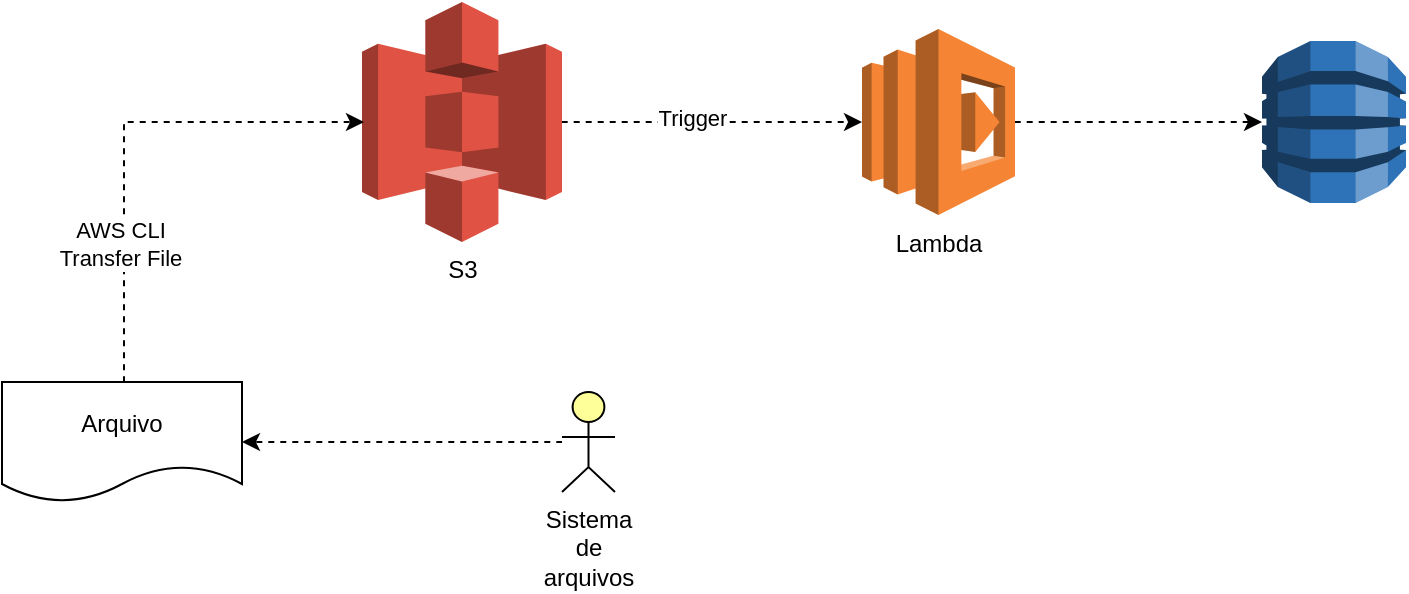<mxfile version="28.2.8">
  <diagram name="Page-1" id="aaaa8250-4180-3840-79b5-4cada1eebb92">
    <mxGraphModel dx="1489" dy="821" grid="1" gridSize="10" guides="1" tooltips="1" connect="1" arrows="1" fold="1" page="1" pageScale="1" pageWidth="1169" pageHeight="827" background="none" math="0" shadow="0">
      <root>
        <mxCell id="0" />
        <mxCell id="1" parent="0" />
        <mxCell id="PUYSzPVfOC1NRjp-dXGH-3" style="edgeStyle=orthogonalEdgeStyle;rounded=0;orthogonalLoop=1;jettySize=auto;html=1;dashed=1;flowAnimation=1;" edge="1" parent="1" source="PUYSzPVfOC1NRjp-dXGH-1" target="PUYSzPVfOC1NRjp-dXGH-2">
          <mxGeometry relative="1" as="geometry">
            <Array as="points">
              <mxPoint x="730" y="320" />
              <mxPoint x="730" y="320" />
            </Array>
          </mxGeometry>
        </mxCell>
        <mxCell id="PUYSzPVfOC1NRjp-dXGH-9" value="Trigger" style="edgeLabel;html=1;align=center;verticalAlign=middle;resizable=0;points=[];" vertex="1" connectable="0" parent="PUYSzPVfOC1NRjp-dXGH-3">
          <mxGeometry x="-0.137" y="2" relative="1" as="geometry">
            <mxPoint as="offset" />
          </mxGeometry>
        </mxCell>
        <mxCell id="PUYSzPVfOC1NRjp-dXGH-1" value="S3" style="outlineConnect=0;dashed=0;verticalLabelPosition=bottom;verticalAlign=top;align=center;html=1;shape=mxgraph.aws3.s3;fillColor=#E05243;gradientColor=none;" vertex="1" parent="1">
          <mxGeometry x="550" y="260" width="100" height="120" as="geometry" />
        </mxCell>
        <mxCell id="PUYSzPVfOC1NRjp-dXGH-11" style="edgeStyle=orthogonalEdgeStyle;rounded=0;orthogonalLoop=1;jettySize=auto;html=1;dashed=1;flowAnimation=1;" edge="1" parent="1" source="PUYSzPVfOC1NRjp-dXGH-2" target="PUYSzPVfOC1NRjp-dXGH-10">
          <mxGeometry relative="1" as="geometry" />
        </mxCell>
        <mxCell id="PUYSzPVfOC1NRjp-dXGH-2" value="Lambda" style="outlineConnect=0;dashed=0;verticalLabelPosition=bottom;verticalAlign=top;align=center;html=1;shape=mxgraph.aws3.lambda;fillColor=#F58534;gradientColor=none;" vertex="1" parent="1">
          <mxGeometry x="800" y="273.5" width="76.5" height="93" as="geometry" />
        </mxCell>
        <mxCell id="PUYSzPVfOC1NRjp-dXGH-7" style="edgeStyle=orthogonalEdgeStyle;rounded=0;orthogonalLoop=1;jettySize=auto;html=1;dashed=1;flowAnimation=1;" edge="1" parent="1">
          <mxGeometry relative="1" as="geometry">
            <mxPoint x="551" y="320" as="targetPoint" />
            <mxPoint x="431" y="450" as="sourcePoint" />
            <Array as="points">
              <mxPoint x="431" y="320" />
            </Array>
          </mxGeometry>
        </mxCell>
        <mxCell id="PUYSzPVfOC1NRjp-dXGH-8" value="AWS CLI&lt;div&gt;Transfer File&lt;/div&gt;" style="edgeLabel;html=1;align=center;verticalAlign=middle;resizable=0;points=[];" vertex="1" connectable="0" parent="PUYSzPVfOC1NRjp-dXGH-7">
          <mxGeometry x="-0.443" y="2" relative="1" as="geometry">
            <mxPoint as="offset" />
          </mxGeometry>
        </mxCell>
        <mxCell id="PUYSzPVfOC1NRjp-dXGH-4" value="Arquivo" style="shape=document;whiteSpace=wrap;html=1;boundedLbl=1;" vertex="1" parent="1">
          <mxGeometry x="370" y="450" width="120" height="60" as="geometry" />
        </mxCell>
        <mxCell id="PUYSzPVfOC1NRjp-dXGH-6" style="edgeStyle=orthogonalEdgeStyle;rounded=0;orthogonalLoop=1;jettySize=auto;html=1;entryX=1;entryY=0.5;entryDx=0;entryDy=0;dashed=1;flowAnimation=1;" edge="1" parent="1" source="PUYSzPVfOC1NRjp-dXGH-5" target="PUYSzPVfOC1NRjp-dXGH-4">
          <mxGeometry relative="1" as="geometry" />
        </mxCell>
        <mxCell id="PUYSzPVfOC1NRjp-dXGH-5" value="Sistema de arquivos" style="html=1;outlineConnect=0;whiteSpace=wrap;fillColor=#ffff99;verticalLabelPosition=bottom;verticalAlign=top;align=center;shape=mxgraph.archimate3.actor;" vertex="1" parent="1">
          <mxGeometry x="650" y="455" width="26.5" height="50" as="geometry" />
        </mxCell>
        <mxCell id="PUYSzPVfOC1NRjp-dXGH-10" value="" style="outlineConnect=0;dashed=0;verticalLabelPosition=bottom;verticalAlign=top;align=center;html=1;shape=mxgraph.aws3.dynamo_db;fillColor=#2E73B8;gradientColor=none;" vertex="1" parent="1">
          <mxGeometry x="1000" y="279.5" width="72" height="81" as="geometry" />
        </mxCell>
      </root>
    </mxGraphModel>
  </diagram>
</mxfile>
